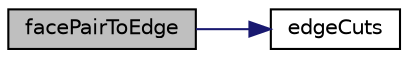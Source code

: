 digraph "facePairToEdge"
{
  bgcolor="transparent";
  edge [fontname="Helvetica",fontsize="10",labelfontname="Helvetica",labelfontsize="10"];
  node [fontname="Helvetica",fontsize="10",shape=record];
  rankdir="LR";
  Node1 [label="facePairToEdge",height=0.2,width=0.4,color="black", fillcolor="grey75", style="filled", fontcolor="black"];
  Node1 -> Node2 [color="midnightblue",fontsize="10",style="solid",fontname="Helvetica"];
  Node2 [label="edgeCuts",height=0.2,width=0.4,color="black",URL="$a02575.html#a77d4d32bb8a3a239389250d20b2111e9",tooltip="Access either surf1EdgeCuts (isFirstSurface = true) or. "];
}
